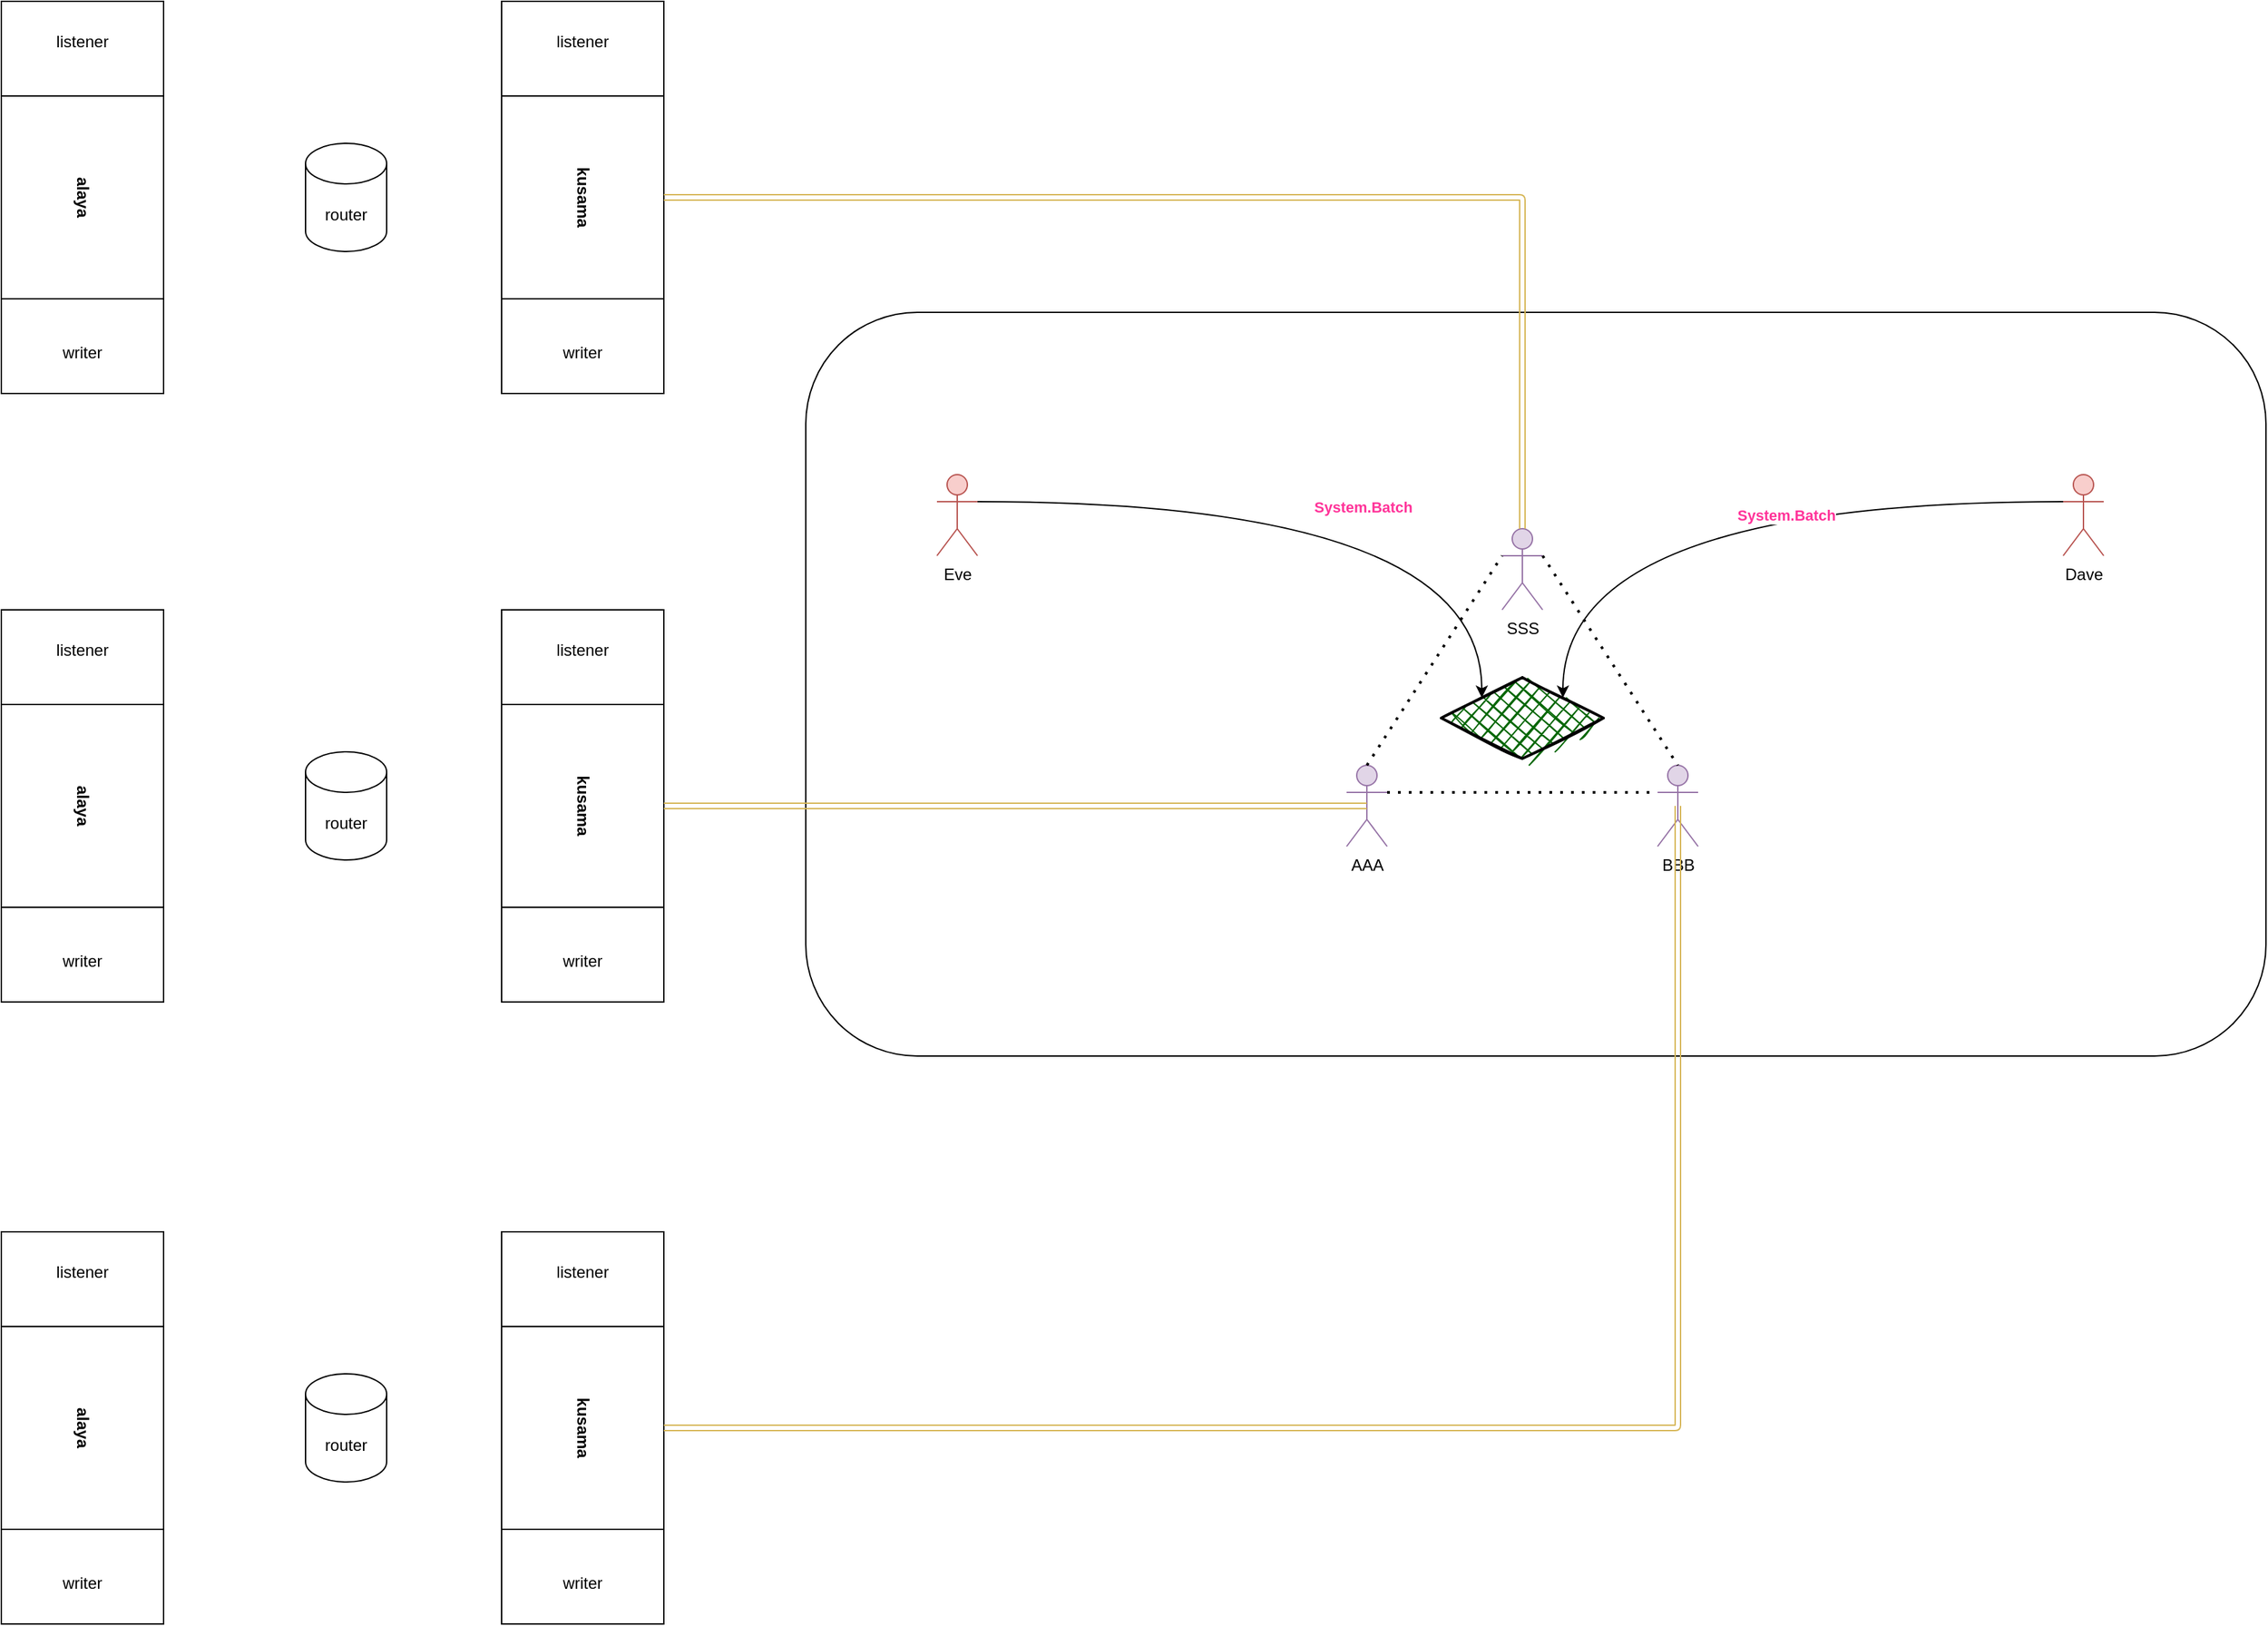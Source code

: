 <mxfile version="14.4.2" type="github">
  <diagram id="BzeWuSWtje4ORMCNxh40" name="第 1 页">
    <mxGraphModel dx="2370" dy="2671" grid="1" gridSize="10" guides="1" tooltips="1" connect="1" arrows="1" fold="1" page="1" pageScale="1" pageWidth="827" pageHeight="1169" math="0" shadow="0">
      <root>
        <mxCell id="0" />
        <mxCell id="1" parent="0" />
        <mxCell id="fAShZ8duKGNs7Qphul_N-1" value="&lt;b&gt;kusama&lt;/b&gt;" style="shape=process;whiteSpace=wrap;html=1;backgroundOutline=1;size=0.241;rotation=90;" vertex="1" parent="1">
          <mxGeometry x="420" y="-25" width="290" height="120" as="geometry" />
        </mxCell>
        <mxCell id="fAShZ8duKGNs7Qphul_N-2" value="&lt;b&gt;alaya&lt;/b&gt;" style="shape=process;whiteSpace=wrap;html=1;backgroundOutline=1;size=0.241;rotation=90;" vertex="1" parent="1">
          <mxGeometry x="50" y="-25" width="290" height="120" as="geometry" />
        </mxCell>
        <mxCell id="fAShZ8duKGNs7Qphul_N-3" value="router" style="shape=cylinder3;whiteSpace=wrap;html=1;boundedLbl=1;backgroundOutline=1;size=15;" vertex="1" parent="1">
          <mxGeometry x="360" y="-5" width="60" height="80" as="geometry" />
        </mxCell>
        <mxCell id="fAShZ8duKGNs7Qphul_N-4" value="listener" style="text;html=1;strokeColor=none;fillColor=none;align=center;verticalAlign=middle;whiteSpace=wrap;rounded=0;" vertex="1" parent="1">
          <mxGeometry x="175" y="-90" width="40" height="20" as="geometry" />
        </mxCell>
        <mxCell id="fAShZ8duKGNs7Qphul_N-7" value="listener" style="text;html=1;strokeColor=none;fillColor=none;align=center;verticalAlign=middle;whiteSpace=wrap;rounded=0;" vertex="1" parent="1">
          <mxGeometry x="545" y="-90" width="40" height="20" as="geometry" />
        </mxCell>
        <mxCell id="fAShZ8duKGNs7Qphul_N-8" value="writer" style="text;html=1;strokeColor=none;fillColor=none;align=center;verticalAlign=middle;whiteSpace=wrap;rounded=0;" vertex="1" parent="1">
          <mxGeometry x="175" y="140" width="40" height="20" as="geometry" />
        </mxCell>
        <mxCell id="fAShZ8duKGNs7Qphul_N-10" value="writer" style="text;html=1;strokeColor=none;fillColor=none;align=center;verticalAlign=middle;whiteSpace=wrap;rounded=0;" vertex="1" parent="1">
          <mxGeometry x="545" y="140" width="40" height="20" as="geometry" />
        </mxCell>
        <mxCell id="fAShZ8duKGNs7Qphul_N-12" value="" style="rounded=1;whiteSpace=wrap;html=1;" vertex="1" parent="1">
          <mxGeometry x="730" y="-330" width="1080" height="550" as="geometry" />
        </mxCell>
        <mxCell id="fAShZ8duKGNs7Qphul_N-14" value="" style="rhombus;whiteSpace=wrap;html=1;strokeWidth=2;fillWeight=-1;hachureGap=8;fillStyle=cross-hatch;fillColor=#006600;sketch=1;" vertex="1" parent="1">
          <mxGeometry x="1200" y="-60" width="120" height="60" as="geometry" />
        </mxCell>
        <mxCell id="fAShZ8duKGNs7Qphul_N-15" value="SSS" style="shape=umlActor;verticalLabelPosition=bottom;verticalAlign=top;html=1;outlineConnect=0;fillColor=#e1d5e7;strokeColor=#9673a6;" vertex="1" parent="1">
          <mxGeometry x="1245" y="-170" width="30" height="60" as="geometry" />
        </mxCell>
        <mxCell id="fAShZ8duKGNs7Qphul_N-16" value="AAA" style="shape=umlActor;verticalLabelPosition=bottom;verticalAlign=top;html=1;outlineConnect=0;fillColor=#e1d5e7;strokeColor=#9673a6;" vertex="1" parent="1">
          <mxGeometry x="1130" y="5" width="30" height="60" as="geometry" />
        </mxCell>
        <mxCell id="fAShZ8duKGNs7Qphul_N-17" value="BBB" style="shape=umlActor;verticalLabelPosition=bottom;verticalAlign=top;html=1;outlineConnect=0;fillColor=#e1d5e7;strokeColor=#9673a6;" vertex="1" parent="1">
          <mxGeometry x="1360" y="5" width="30" height="60" as="geometry" />
        </mxCell>
        <mxCell id="fAShZ8duKGNs7Qphul_N-21" value="" style="endArrow=none;dashed=1;html=1;dashPattern=1 3;strokeWidth=2;exitX=0.5;exitY=0;exitDx=0;exitDy=0;exitPerimeter=0;entryX=0;entryY=0.333;entryDx=0;entryDy=0;entryPerimeter=0;" edge="1" parent="1" source="fAShZ8duKGNs7Qphul_N-16" target="fAShZ8duKGNs7Qphul_N-15">
          <mxGeometry width="50" height="50" relative="1" as="geometry">
            <mxPoint x="1340" y="90" as="sourcePoint" />
            <mxPoint x="1390" y="40" as="targetPoint" />
          </mxGeometry>
        </mxCell>
        <mxCell id="fAShZ8duKGNs7Qphul_N-22" value="" style="endArrow=none;dashed=1;html=1;dashPattern=1 3;strokeWidth=2;exitX=1;exitY=0.333;exitDx=0;exitDy=0;exitPerimeter=0;entryX=0;entryY=0.333;entryDx=0;entryDy=0;entryPerimeter=0;" edge="1" parent="1" source="fAShZ8duKGNs7Qphul_N-16" target="fAShZ8duKGNs7Qphul_N-17">
          <mxGeometry width="50" height="50" relative="1" as="geometry">
            <mxPoint x="1155.0" y="15" as="sourcePoint" />
            <mxPoint x="1255.0" y="-140" as="targetPoint" />
          </mxGeometry>
        </mxCell>
        <mxCell id="fAShZ8duKGNs7Qphul_N-23" value="" style="endArrow=none;dashed=1;html=1;dashPattern=1 3;strokeWidth=2;exitX=1;exitY=0.333;exitDx=0;exitDy=0;exitPerimeter=0;entryX=0.5;entryY=0;entryDx=0;entryDy=0;entryPerimeter=0;" edge="1" parent="1" source="fAShZ8duKGNs7Qphul_N-15" target="fAShZ8duKGNs7Qphul_N-17">
          <mxGeometry width="50" height="50" relative="1" as="geometry">
            <mxPoint x="1170.0" y="35" as="sourcePoint" />
            <mxPoint x="1390.0" y="35" as="targetPoint" />
          </mxGeometry>
        </mxCell>
        <mxCell id="fAShZ8duKGNs7Qphul_N-24" value="Eve" style="shape=umlActor;verticalLabelPosition=bottom;verticalAlign=top;html=1;outlineConnect=0;fillColor=#f8cecc;strokeColor=#b85450;" vertex="1" parent="1">
          <mxGeometry x="827" y="-210" width="30" height="60" as="geometry" />
        </mxCell>
        <mxCell id="fAShZ8duKGNs7Qphul_N-25" value="Dave" style="shape=umlActor;verticalLabelPosition=bottom;verticalAlign=top;html=1;outlineConnect=0;fillColor=#f8cecc;strokeColor=#b85450;" vertex="1" parent="1">
          <mxGeometry x="1660" y="-210" width="30" height="60" as="geometry" />
        </mxCell>
        <mxCell id="fAShZ8duKGNs7Qphul_N-26" value="" style="curved=1;endArrow=classic;html=1;exitX=0;exitY=0.333;exitDx=0;exitDy=0;exitPerimeter=0;entryX=1;entryY=0;entryDx=0;entryDy=0;edgeStyle=orthogonalEdgeStyle;" edge="1" parent="1" source="fAShZ8duKGNs7Qphul_N-25" target="fAShZ8duKGNs7Qphul_N-14">
          <mxGeometry width="50" height="50" relative="1" as="geometry">
            <mxPoint x="1310" y="-40" as="sourcePoint" />
            <mxPoint x="1360" y="-90" as="targetPoint" />
          </mxGeometry>
        </mxCell>
        <mxCell id="fAShZ8duKGNs7Qphul_N-27" value="System.Batch" style="edgeLabel;html=1;align=center;verticalAlign=middle;resizable=0;points=[];fontStyle=1;fontColor=#FF3399;" vertex="1" connectable="0" parent="fAShZ8duKGNs7Qphul_N-26">
          <mxGeometry x="-0.05" y="3" relative="1" as="geometry">
            <mxPoint x="38.82" y="7.0" as="offset" />
          </mxGeometry>
        </mxCell>
        <mxCell id="fAShZ8duKGNs7Qphul_N-30" value="" style="curved=1;endArrow=classic;html=1;exitX=1;exitY=0.333;exitDx=0;exitDy=0;exitPerimeter=0;entryX=0;entryY=0;entryDx=0;entryDy=0;edgeStyle=orthogonalEdgeStyle;" edge="1" parent="1" source="fAShZ8duKGNs7Qphul_N-24" target="fAShZ8duKGNs7Qphul_N-14">
          <mxGeometry width="50" height="50" relative="1" as="geometry">
            <mxPoint x="1670" y="-180" as="sourcePoint" />
            <mxPoint x="1300" y="-35" as="targetPoint" />
          </mxGeometry>
        </mxCell>
        <mxCell id="fAShZ8duKGNs7Qphul_N-31" value="System.Batch" style="edgeLabel;html=1;align=center;verticalAlign=middle;resizable=0;points=[];fontStyle=1;fontColor=#FF3399;" vertex="1" connectable="0" parent="fAShZ8duKGNs7Qphul_N-30">
          <mxGeometry x="-0.05" y="3" relative="1" as="geometry">
            <mxPoint x="38.82" y="7.0" as="offset" />
          </mxGeometry>
        </mxCell>
        <mxCell id="fAShZ8duKGNs7Qphul_N-32" value="" style="shape=link;html=1;fontColor=#FF3399;entryX=0.5;entryY=0.5;entryDx=0;entryDy=0;entryPerimeter=0;exitX=0.5;exitY=0;exitDx=0;exitDy=0;fillColor=#fff2cc;strokeColor=#d6b656;" edge="1" parent="1" source="fAShZ8duKGNs7Qphul_N-1" target="fAShZ8duKGNs7Qphul_N-16">
          <mxGeometry width="100" relative="1" as="geometry">
            <mxPoint x="850" y="270" as="sourcePoint" />
            <mxPoint x="950" y="270" as="targetPoint" />
          </mxGeometry>
        </mxCell>
        <mxCell id="fAShZ8duKGNs7Qphul_N-33" value="&lt;b&gt;kusama&lt;/b&gt;" style="shape=process;whiteSpace=wrap;html=1;backgroundOutline=1;size=0.241;rotation=90;" vertex="1" parent="1">
          <mxGeometry x="420" y="435" width="290" height="120" as="geometry" />
        </mxCell>
        <mxCell id="fAShZ8duKGNs7Qphul_N-34" value="&lt;b&gt;alaya&lt;/b&gt;" style="shape=process;whiteSpace=wrap;html=1;backgroundOutline=1;size=0.241;rotation=90;" vertex="1" parent="1">
          <mxGeometry x="50" y="435" width="290" height="120" as="geometry" />
        </mxCell>
        <mxCell id="fAShZ8duKGNs7Qphul_N-35" value="router" style="shape=cylinder3;whiteSpace=wrap;html=1;boundedLbl=1;backgroundOutline=1;size=15;" vertex="1" parent="1">
          <mxGeometry x="360" y="455" width="60" height="80" as="geometry" />
        </mxCell>
        <mxCell id="fAShZ8duKGNs7Qphul_N-36" value="listener" style="text;html=1;strokeColor=none;fillColor=none;align=center;verticalAlign=middle;whiteSpace=wrap;rounded=0;" vertex="1" parent="1">
          <mxGeometry x="175" y="370" width="40" height="20" as="geometry" />
        </mxCell>
        <mxCell id="fAShZ8duKGNs7Qphul_N-37" value="listener" style="text;html=1;strokeColor=none;fillColor=none;align=center;verticalAlign=middle;whiteSpace=wrap;rounded=0;" vertex="1" parent="1">
          <mxGeometry x="545" y="370" width="40" height="20" as="geometry" />
        </mxCell>
        <mxCell id="fAShZ8duKGNs7Qphul_N-38" value="writer" style="text;html=1;strokeColor=none;fillColor=none;align=center;verticalAlign=middle;whiteSpace=wrap;rounded=0;" vertex="1" parent="1">
          <mxGeometry x="175" y="600" width="40" height="20" as="geometry" />
        </mxCell>
        <mxCell id="fAShZ8duKGNs7Qphul_N-39" value="writer" style="text;html=1;strokeColor=none;fillColor=none;align=center;verticalAlign=middle;whiteSpace=wrap;rounded=0;" vertex="1" parent="1">
          <mxGeometry x="545" y="600" width="40" height="20" as="geometry" />
        </mxCell>
        <mxCell id="fAShZ8duKGNs7Qphul_N-40" value="&lt;b&gt;kusama&lt;/b&gt;" style="shape=process;whiteSpace=wrap;html=1;backgroundOutline=1;size=0.241;rotation=90;" vertex="1" parent="1">
          <mxGeometry x="420" y="-475" width="290" height="120" as="geometry" />
        </mxCell>
        <mxCell id="fAShZ8duKGNs7Qphul_N-41" value="&lt;b&gt;alaya&lt;/b&gt;" style="shape=process;whiteSpace=wrap;html=1;backgroundOutline=1;size=0.241;rotation=90;" vertex="1" parent="1">
          <mxGeometry x="50" y="-475" width="290" height="120" as="geometry" />
        </mxCell>
        <mxCell id="fAShZ8duKGNs7Qphul_N-42" value="router" style="shape=cylinder3;whiteSpace=wrap;html=1;boundedLbl=1;backgroundOutline=1;size=15;" vertex="1" parent="1">
          <mxGeometry x="360" y="-455" width="60" height="80" as="geometry" />
        </mxCell>
        <mxCell id="fAShZ8duKGNs7Qphul_N-43" value="listener" style="text;html=1;strokeColor=none;fillColor=none;align=center;verticalAlign=middle;whiteSpace=wrap;rounded=0;" vertex="1" parent="1">
          <mxGeometry x="175" y="-540" width="40" height="20" as="geometry" />
        </mxCell>
        <mxCell id="fAShZ8duKGNs7Qphul_N-44" value="listener" style="text;html=1;strokeColor=none;fillColor=none;align=center;verticalAlign=middle;whiteSpace=wrap;rounded=0;" vertex="1" parent="1">
          <mxGeometry x="545" y="-540" width="40" height="20" as="geometry" />
        </mxCell>
        <mxCell id="fAShZ8duKGNs7Qphul_N-45" value="writer" style="text;html=1;strokeColor=none;fillColor=none;align=center;verticalAlign=middle;whiteSpace=wrap;rounded=0;" vertex="1" parent="1">
          <mxGeometry x="175" y="-310" width="40" height="20" as="geometry" />
        </mxCell>
        <mxCell id="fAShZ8duKGNs7Qphul_N-46" value="writer" style="text;html=1;strokeColor=none;fillColor=none;align=center;verticalAlign=middle;whiteSpace=wrap;rounded=0;" vertex="1" parent="1">
          <mxGeometry x="545" y="-310" width="40" height="20" as="geometry" />
        </mxCell>
        <mxCell id="fAShZ8duKGNs7Qphul_N-48" value="" style="shape=link;html=1;fontColor=#FF3399;exitX=0.5;exitY=0;exitDx=0;exitDy=0;entryX=0.5;entryY=0.5;entryDx=0;entryDy=0;entryPerimeter=0;edgeStyle=orthogonalEdgeStyle;fillColor=#fff2cc;strokeColor=#d6b656;" edge="1" parent="1" source="fAShZ8duKGNs7Qphul_N-33" target="fAShZ8duKGNs7Qphul_N-17">
          <mxGeometry width="100" relative="1" as="geometry">
            <mxPoint x="790" y="70" as="sourcePoint" />
            <mxPoint x="890" y="70" as="targetPoint" />
          </mxGeometry>
        </mxCell>
        <mxCell id="fAShZ8duKGNs7Qphul_N-49" value="" style="shape=link;html=1;fontColor=#FF3399;exitX=0.5;exitY=0;exitDx=0;exitDy=0;entryX=0.5;entryY=0;entryDx=0;entryDy=0;entryPerimeter=0;edgeStyle=orthogonalEdgeStyle;fillColor=#fff2cc;strokeColor=#d6b656;" edge="1" parent="1" source="fAShZ8duKGNs7Qphul_N-40" target="fAShZ8duKGNs7Qphul_N-15">
          <mxGeometry width="100" relative="1" as="geometry">
            <mxPoint x="920" y="-170" as="sourcePoint" />
            <mxPoint x="1020" y="-170" as="targetPoint" />
          </mxGeometry>
        </mxCell>
      </root>
    </mxGraphModel>
  </diagram>
</mxfile>
